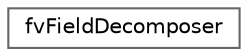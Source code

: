 digraph "Graphical Class Hierarchy"
{
 // LATEX_PDF_SIZE
  bgcolor="transparent";
  edge [fontname=Helvetica,fontsize=10,labelfontname=Helvetica,labelfontsize=10];
  node [fontname=Helvetica,fontsize=10,shape=box,height=0.2,width=0.4];
  rankdir="LR";
  Node0 [id="Node000000",label="fvFieldDecomposer",height=0.2,width=0.4,color="grey40", fillcolor="white", style="filled",URL="$classFoam_1_1fvFieldDecomposer.html",tooltip="Finite Volume volume and surface field decomposer."];
}
